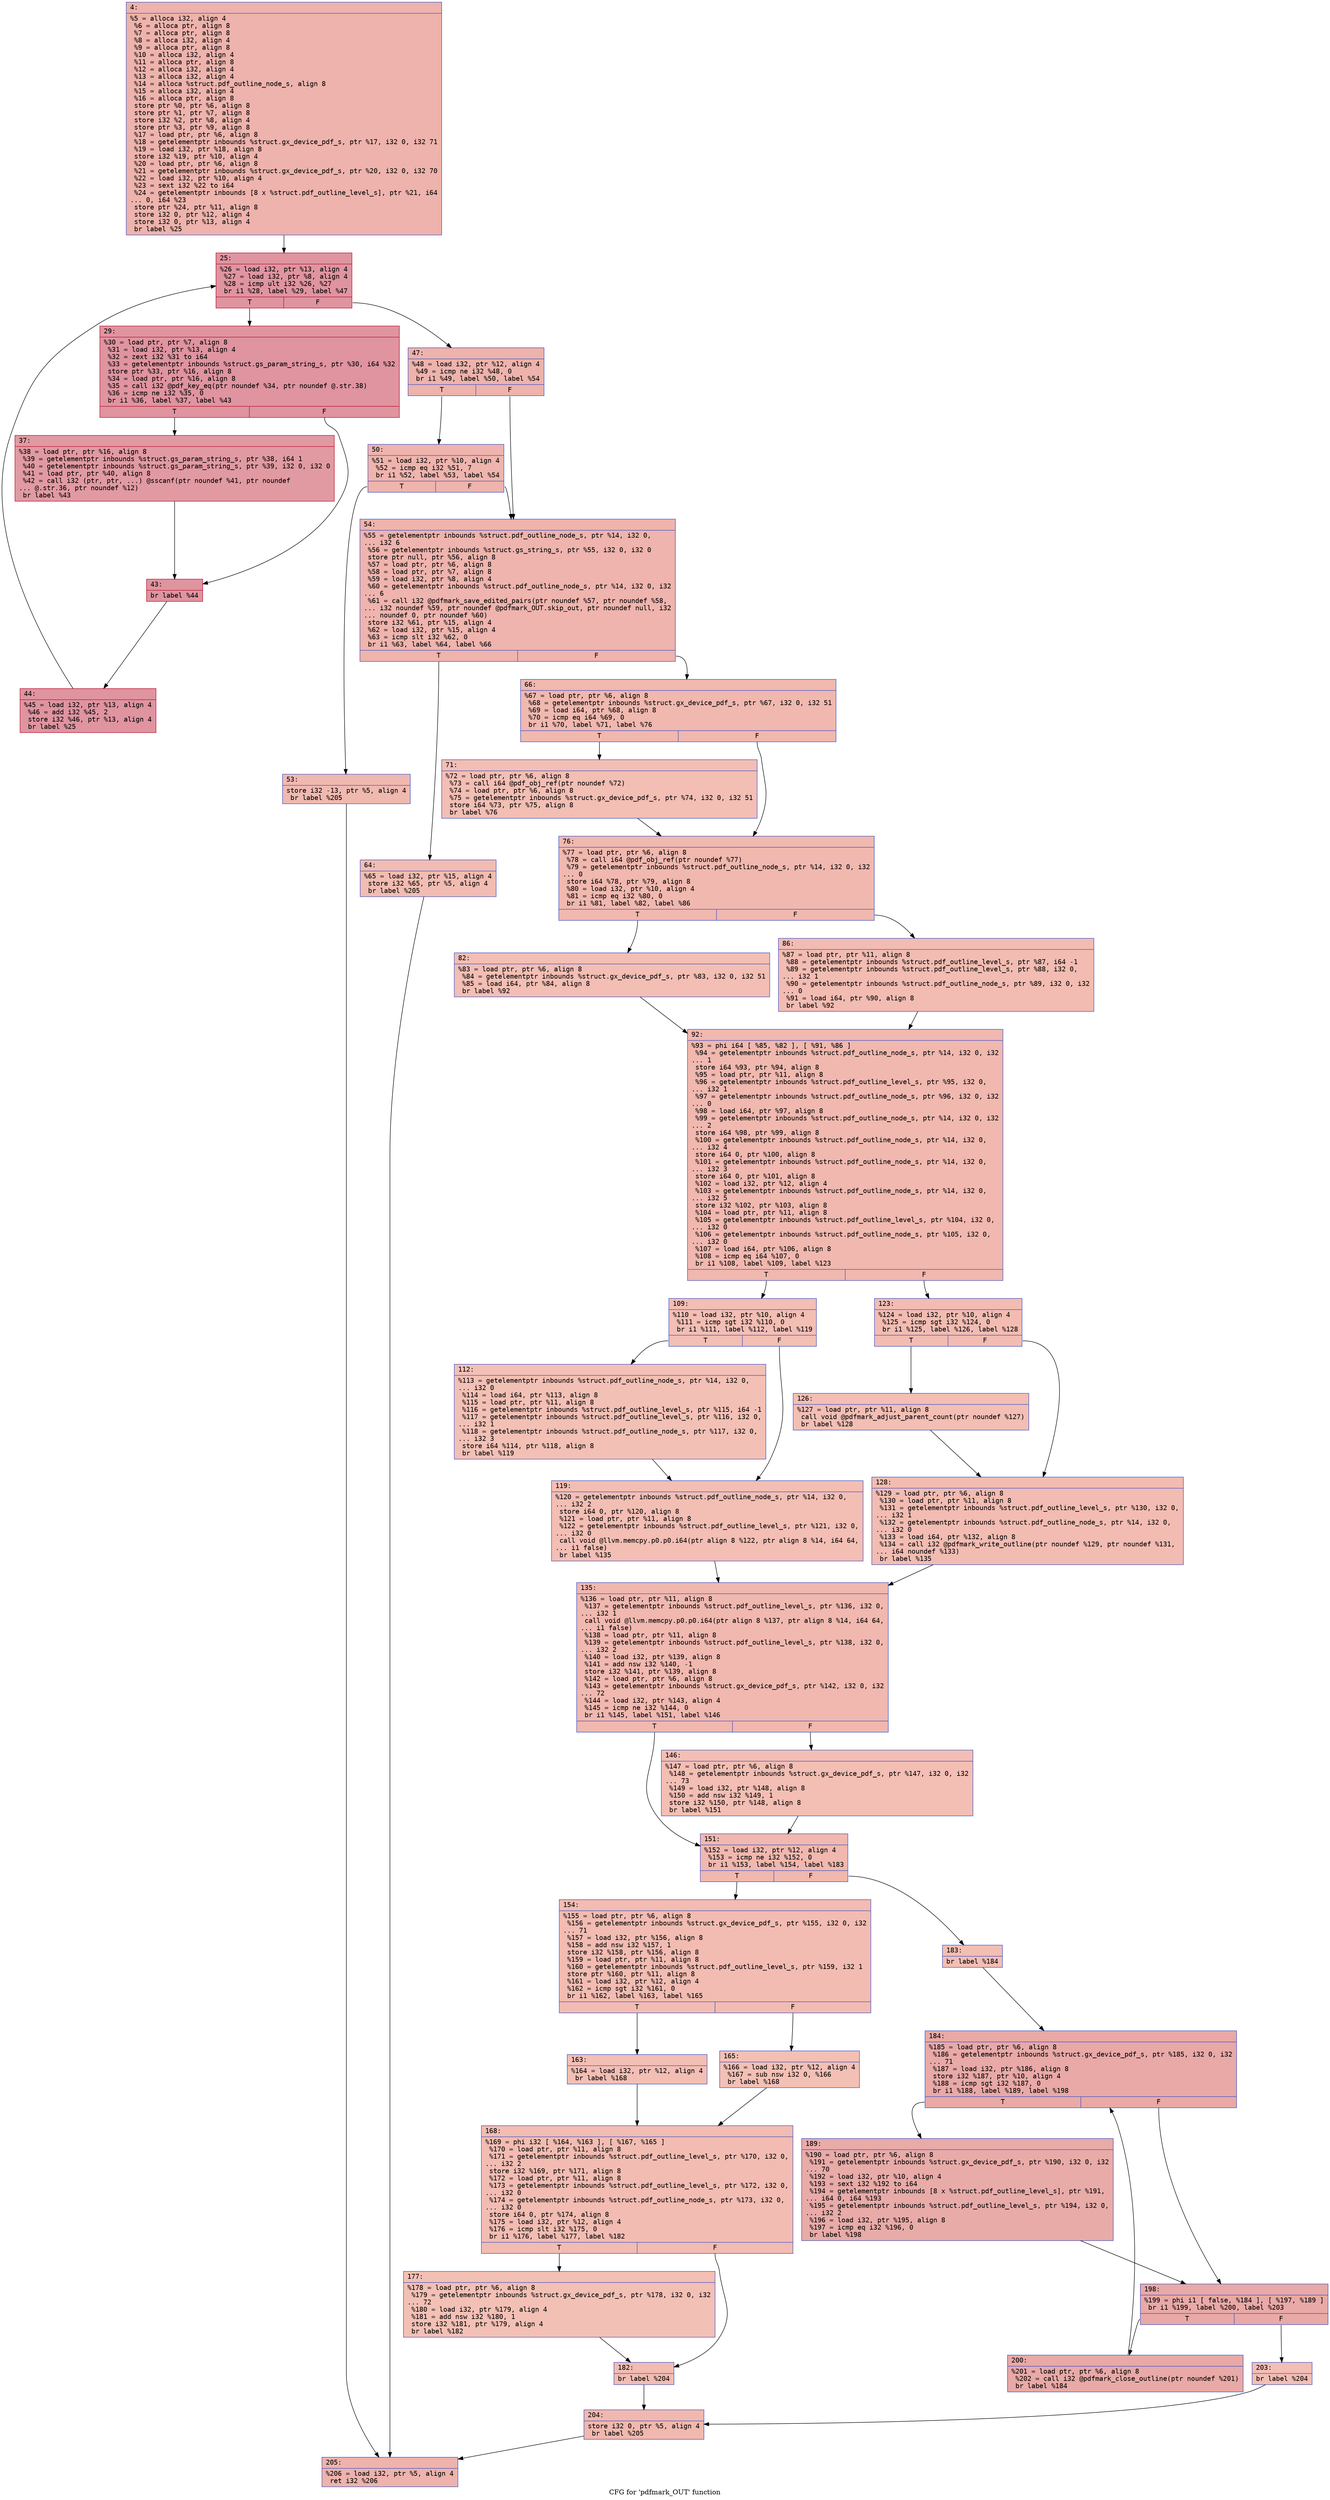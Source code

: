 digraph "CFG for 'pdfmark_OUT' function" {
	label="CFG for 'pdfmark_OUT' function";

	Node0x600000ff3250 [shape=record,color="#3d50c3ff", style=filled, fillcolor="#d6524470" fontname="Courier",label="{4:\l|  %5 = alloca i32, align 4\l  %6 = alloca ptr, align 8\l  %7 = alloca ptr, align 8\l  %8 = alloca i32, align 4\l  %9 = alloca ptr, align 8\l  %10 = alloca i32, align 4\l  %11 = alloca ptr, align 8\l  %12 = alloca i32, align 4\l  %13 = alloca i32, align 4\l  %14 = alloca %struct.pdf_outline_node_s, align 8\l  %15 = alloca i32, align 4\l  %16 = alloca ptr, align 8\l  store ptr %0, ptr %6, align 8\l  store ptr %1, ptr %7, align 8\l  store i32 %2, ptr %8, align 4\l  store ptr %3, ptr %9, align 8\l  %17 = load ptr, ptr %6, align 8\l  %18 = getelementptr inbounds %struct.gx_device_pdf_s, ptr %17, i32 0, i32 71\l  %19 = load i32, ptr %18, align 8\l  store i32 %19, ptr %10, align 4\l  %20 = load ptr, ptr %6, align 8\l  %21 = getelementptr inbounds %struct.gx_device_pdf_s, ptr %20, i32 0, i32 70\l  %22 = load i32, ptr %10, align 4\l  %23 = sext i32 %22 to i64\l  %24 = getelementptr inbounds [8 x %struct.pdf_outline_level_s], ptr %21, i64\l... 0, i64 %23\l  store ptr %24, ptr %11, align 8\l  store i32 0, ptr %12, align 4\l  store i32 0, ptr %13, align 4\l  br label %25\l}"];
	Node0x600000ff3250 -> Node0x600000ff32a0[tooltip="4 -> 25\nProbability 100.00%" ];
	Node0x600000ff32a0 [shape=record,color="#b70d28ff", style=filled, fillcolor="#b70d2870" fontname="Courier",label="{25:\l|  %26 = load i32, ptr %13, align 4\l  %27 = load i32, ptr %8, align 4\l  %28 = icmp ult i32 %26, %27\l  br i1 %28, label %29, label %47\l|{<s0>T|<s1>F}}"];
	Node0x600000ff32a0:s0 -> Node0x600000ff32f0[tooltip="25 -> 29\nProbability 96.88%" ];
	Node0x600000ff32a0:s1 -> Node0x600000ff3430[tooltip="25 -> 47\nProbability 3.12%" ];
	Node0x600000ff32f0 [shape=record,color="#b70d28ff", style=filled, fillcolor="#b70d2870" fontname="Courier",label="{29:\l|  %30 = load ptr, ptr %7, align 8\l  %31 = load i32, ptr %13, align 4\l  %32 = zext i32 %31 to i64\l  %33 = getelementptr inbounds %struct.gs_param_string_s, ptr %30, i64 %32\l  store ptr %33, ptr %16, align 8\l  %34 = load ptr, ptr %16, align 8\l  %35 = call i32 @pdf_key_eq(ptr noundef %34, ptr noundef @.str.38)\l  %36 = icmp ne i32 %35, 0\l  br i1 %36, label %37, label %43\l|{<s0>T|<s1>F}}"];
	Node0x600000ff32f0:s0 -> Node0x600000ff3340[tooltip="29 -> 37\nProbability 62.50%" ];
	Node0x600000ff32f0:s1 -> Node0x600000ff3390[tooltip="29 -> 43\nProbability 37.50%" ];
	Node0x600000ff3340 [shape=record,color="#b70d28ff", style=filled, fillcolor="#bb1b2c70" fontname="Courier",label="{37:\l|  %38 = load ptr, ptr %16, align 8\l  %39 = getelementptr inbounds %struct.gs_param_string_s, ptr %38, i64 1\l  %40 = getelementptr inbounds %struct.gs_param_string_s, ptr %39, i32 0, i32 0\l  %41 = load ptr, ptr %40, align 8\l  %42 = call i32 (ptr, ptr, ...) @sscanf(ptr noundef %41, ptr noundef\l... @.str.36, ptr noundef %12)\l  br label %43\l}"];
	Node0x600000ff3340 -> Node0x600000ff3390[tooltip="37 -> 43\nProbability 100.00%" ];
	Node0x600000ff3390 [shape=record,color="#b70d28ff", style=filled, fillcolor="#b70d2870" fontname="Courier",label="{43:\l|  br label %44\l}"];
	Node0x600000ff3390 -> Node0x600000ff33e0[tooltip="43 -> 44\nProbability 100.00%" ];
	Node0x600000ff33e0 [shape=record,color="#b70d28ff", style=filled, fillcolor="#b70d2870" fontname="Courier",label="{44:\l|  %45 = load i32, ptr %13, align 4\l  %46 = add i32 %45, 2\l  store i32 %46, ptr %13, align 4\l  br label %25\l}"];
	Node0x600000ff33e0 -> Node0x600000ff32a0[tooltip="44 -> 25\nProbability 100.00%" ];
	Node0x600000ff3430 [shape=record,color="#3d50c3ff", style=filled, fillcolor="#d6524470" fontname="Courier",label="{47:\l|  %48 = load i32, ptr %12, align 4\l  %49 = icmp ne i32 %48, 0\l  br i1 %49, label %50, label %54\l|{<s0>T|<s1>F}}"];
	Node0x600000ff3430:s0 -> Node0x600000ff3480[tooltip="47 -> 50\nProbability 62.50%" ];
	Node0x600000ff3430:s1 -> Node0x600000ff3520[tooltip="47 -> 54\nProbability 37.50%" ];
	Node0x600000ff3480 [shape=record,color="#3d50c3ff", style=filled, fillcolor="#d8564670" fontname="Courier",label="{50:\l|  %51 = load i32, ptr %10, align 4\l  %52 = icmp eq i32 %51, 7\l  br i1 %52, label %53, label %54\l|{<s0>T|<s1>F}}"];
	Node0x600000ff3480:s0 -> Node0x600000ff34d0[tooltip="50 -> 53\nProbability 50.00%" ];
	Node0x600000ff3480:s1 -> Node0x600000ff3520[tooltip="50 -> 54\nProbability 50.00%" ];
	Node0x600000ff34d0 [shape=record,color="#3d50c3ff", style=filled, fillcolor="#de614d70" fontname="Courier",label="{53:\l|  store i32 -13, ptr %5, align 4\l  br label %205\l}"];
	Node0x600000ff34d0 -> Node0x600000ff3e80[tooltip="53 -> 205\nProbability 100.00%" ];
	Node0x600000ff3520 [shape=record,color="#3d50c3ff", style=filled, fillcolor="#d8564670" fontname="Courier",label="{54:\l|  %55 = getelementptr inbounds %struct.pdf_outline_node_s, ptr %14, i32 0,\l... i32 6\l  %56 = getelementptr inbounds %struct.gs_string_s, ptr %55, i32 0, i32 0\l  store ptr null, ptr %56, align 8\l  %57 = load ptr, ptr %6, align 8\l  %58 = load ptr, ptr %7, align 8\l  %59 = load i32, ptr %8, align 4\l  %60 = getelementptr inbounds %struct.pdf_outline_node_s, ptr %14, i32 0, i32\l... 6\l  %61 = call i32 @pdfmark_save_edited_pairs(ptr noundef %57, ptr noundef %58,\l... i32 noundef %59, ptr noundef @pdfmark_OUT.skip_out, ptr noundef null, i32\l... noundef 0, ptr noundef %60)\l  store i32 %61, ptr %15, align 4\l  %62 = load i32, ptr %15, align 4\l  %63 = icmp slt i32 %62, 0\l  br i1 %63, label %64, label %66\l|{<s0>T|<s1>F}}"];
	Node0x600000ff3520:s0 -> Node0x600000ff3570[tooltip="54 -> 64\nProbability 37.50%" ];
	Node0x600000ff3520:s1 -> Node0x600000ff35c0[tooltip="54 -> 66\nProbability 62.50%" ];
	Node0x600000ff3570 [shape=record,color="#3d50c3ff", style=filled, fillcolor="#e1675170" fontname="Courier",label="{64:\l|  %65 = load i32, ptr %15, align 4\l  store i32 %65, ptr %5, align 4\l  br label %205\l}"];
	Node0x600000ff3570 -> Node0x600000ff3e80[tooltip="64 -> 205\nProbability 100.00%" ];
	Node0x600000ff35c0 [shape=record,color="#3d50c3ff", style=filled, fillcolor="#dc5d4a70" fontname="Courier",label="{66:\l|  %67 = load ptr, ptr %6, align 8\l  %68 = getelementptr inbounds %struct.gx_device_pdf_s, ptr %67, i32 0, i32 51\l  %69 = load i64, ptr %68, align 8\l  %70 = icmp eq i64 %69, 0\l  br i1 %70, label %71, label %76\l|{<s0>T|<s1>F}}"];
	Node0x600000ff35c0:s0 -> Node0x600000ff3610[tooltip="66 -> 71\nProbability 37.50%" ];
	Node0x600000ff35c0:s1 -> Node0x600000ff3660[tooltip="66 -> 76\nProbability 62.50%" ];
	Node0x600000ff3610 [shape=record,color="#3d50c3ff", style=filled, fillcolor="#e36c5570" fontname="Courier",label="{71:\l|  %72 = load ptr, ptr %6, align 8\l  %73 = call i64 @pdf_obj_ref(ptr noundef %72)\l  %74 = load ptr, ptr %6, align 8\l  %75 = getelementptr inbounds %struct.gx_device_pdf_s, ptr %74, i32 0, i32 51\l  store i64 %73, ptr %75, align 8\l  br label %76\l}"];
	Node0x600000ff3610 -> Node0x600000ff3660[tooltip="71 -> 76\nProbability 100.00%" ];
	Node0x600000ff3660 [shape=record,color="#3d50c3ff", style=filled, fillcolor="#dc5d4a70" fontname="Courier",label="{76:\l|  %77 = load ptr, ptr %6, align 8\l  %78 = call i64 @pdf_obj_ref(ptr noundef %77)\l  %79 = getelementptr inbounds %struct.pdf_outline_node_s, ptr %14, i32 0, i32\l... 0\l  store i64 %78, ptr %79, align 8\l  %80 = load i32, ptr %10, align 4\l  %81 = icmp eq i32 %80, 0\l  br i1 %81, label %82, label %86\l|{<s0>T|<s1>F}}"];
	Node0x600000ff3660:s0 -> Node0x600000ff36b0[tooltip="76 -> 82\nProbability 37.50%" ];
	Node0x600000ff3660:s1 -> Node0x600000ff3700[tooltip="76 -> 86\nProbability 62.50%" ];
	Node0x600000ff36b0 [shape=record,color="#3d50c3ff", style=filled, fillcolor="#e36c5570" fontname="Courier",label="{82:\l|  %83 = load ptr, ptr %6, align 8\l  %84 = getelementptr inbounds %struct.gx_device_pdf_s, ptr %83, i32 0, i32 51\l  %85 = load i64, ptr %84, align 8\l  br label %92\l}"];
	Node0x600000ff36b0 -> Node0x600000ff3750[tooltip="82 -> 92\nProbability 100.00%" ];
	Node0x600000ff3700 [shape=record,color="#3d50c3ff", style=filled, fillcolor="#e1675170" fontname="Courier",label="{86:\l|  %87 = load ptr, ptr %11, align 8\l  %88 = getelementptr inbounds %struct.pdf_outline_level_s, ptr %87, i64 -1\l  %89 = getelementptr inbounds %struct.pdf_outline_level_s, ptr %88, i32 0,\l... i32 1\l  %90 = getelementptr inbounds %struct.pdf_outline_node_s, ptr %89, i32 0, i32\l... 0\l  %91 = load i64, ptr %90, align 8\l  br label %92\l}"];
	Node0x600000ff3700 -> Node0x600000ff3750[tooltip="86 -> 92\nProbability 100.00%" ];
	Node0x600000ff3750 [shape=record,color="#3d50c3ff", style=filled, fillcolor="#dc5d4a70" fontname="Courier",label="{92:\l|  %93 = phi i64 [ %85, %82 ], [ %91, %86 ]\l  %94 = getelementptr inbounds %struct.pdf_outline_node_s, ptr %14, i32 0, i32\l... 1\l  store i64 %93, ptr %94, align 8\l  %95 = load ptr, ptr %11, align 8\l  %96 = getelementptr inbounds %struct.pdf_outline_level_s, ptr %95, i32 0,\l... i32 1\l  %97 = getelementptr inbounds %struct.pdf_outline_node_s, ptr %96, i32 0, i32\l... 0\l  %98 = load i64, ptr %97, align 8\l  %99 = getelementptr inbounds %struct.pdf_outline_node_s, ptr %14, i32 0, i32\l... 2\l  store i64 %98, ptr %99, align 8\l  %100 = getelementptr inbounds %struct.pdf_outline_node_s, ptr %14, i32 0,\l... i32 4\l  store i64 0, ptr %100, align 8\l  %101 = getelementptr inbounds %struct.pdf_outline_node_s, ptr %14, i32 0,\l... i32 3\l  store i64 0, ptr %101, align 8\l  %102 = load i32, ptr %12, align 4\l  %103 = getelementptr inbounds %struct.pdf_outline_node_s, ptr %14, i32 0,\l... i32 5\l  store i32 %102, ptr %103, align 8\l  %104 = load ptr, ptr %11, align 8\l  %105 = getelementptr inbounds %struct.pdf_outline_level_s, ptr %104, i32 0,\l... i32 0\l  %106 = getelementptr inbounds %struct.pdf_outline_node_s, ptr %105, i32 0,\l... i32 0\l  %107 = load i64, ptr %106, align 8\l  %108 = icmp eq i64 %107, 0\l  br i1 %108, label %109, label %123\l|{<s0>T|<s1>F}}"];
	Node0x600000ff3750:s0 -> Node0x600000ff37a0[tooltip="92 -> 109\nProbability 37.50%" ];
	Node0x600000ff3750:s1 -> Node0x600000ff3890[tooltip="92 -> 123\nProbability 62.50%" ];
	Node0x600000ff37a0 [shape=record,color="#3d50c3ff", style=filled, fillcolor="#e36c5570" fontname="Courier",label="{109:\l|  %110 = load i32, ptr %10, align 4\l  %111 = icmp sgt i32 %110, 0\l  br i1 %111, label %112, label %119\l|{<s0>T|<s1>F}}"];
	Node0x600000ff37a0:s0 -> Node0x600000ff37f0[tooltip="109 -> 112\nProbability 62.50%" ];
	Node0x600000ff37a0:s1 -> Node0x600000ff3840[tooltip="109 -> 119\nProbability 37.50%" ];
	Node0x600000ff37f0 [shape=record,color="#3d50c3ff", style=filled, fillcolor="#e5705870" fontname="Courier",label="{112:\l|  %113 = getelementptr inbounds %struct.pdf_outline_node_s, ptr %14, i32 0,\l... i32 0\l  %114 = load i64, ptr %113, align 8\l  %115 = load ptr, ptr %11, align 8\l  %116 = getelementptr inbounds %struct.pdf_outline_level_s, ptr %115, i64 -1\l  %117 = getelementptr inbounds %struct.pdf_outline_level_s, ptr %116, i32 0,\l... i32 1\l  %118 = getelementptr inbounds %struct.pdf_outline_node_s, ptr %117, i32 0,\l... i32 3\l  store i64 %114, ptr %118, align 8\l  br label %119\l}"];
	Node0x600000ff37f0 -> Node0x600000ff3840[tooltip="112 -> 119\nProbability 100.00%" ];
	Node0x600000ff3840 [shape=record,color="#3d50c3ff", style=filled, fillcolor="#e36c5570" fontname="Courier",label="{119:\l|  %120 = getelementptr inbounds %struct.pdf_outline_node_s, ptr %14, i32 0,\l... i32 2\l  store i64 0, ptr %120, align 8\l  %121 = load ptr, ptr %11, align 8\l  %122 = getelementptr inbounds %struct.pdf_outline_level_s, ptr %121, i32 0,\l... i32 0\l  call void @llvm.memcpy.p0.p0.i64(ptr align 8 %122, ptr align 8 %14, i64 64,\l... i1 false)\l  br label %135\l}"];
	Node0x600000ff3840 -> Node0x600000ff3980[tooltip="119 -> 135\nProbability 100.00%" ];
	Node0x600000ff3890 [shape=record,color="#3d50c3ff", style=filled, fillcolor="#e1675170" fontname="Courier",label="{123:\l|  %124 = load i32, ptr %10, align 4\l  %125 = icmp sgt i32 %124, 0\l  br i1 %125, label %126, label %128\l|{<s0>T|<s1>F}}"];
	Node0x600000ff3890:s0 -> Node0x600000ff38e0[tooltip="123 -> 126\nProbability 62.50%" ];
	Node0x600000ff3890:s1 -> Node0x600000ff3930[tooltip="123 -> 128\nProbability 37.50%" ];
	Node0x600000ff38e0 [shape=record,color="#3d50c3ff", style=filled, fillcolor="#e36c5570" fontname="Courier",label="{126:\l|  %127 = load ptr, ptr %11, align 8\l  call void @pdfmark_adjust_parent_count(ptr noundef %127)\l  br label %128\l}"];
	Node0x600000ff38e0 -> Node0x600000ff3930[tooltip="126 -> 128\nProbability 100.00%" ];
	Node0x600000ff3930 [shape=record,color="#3d50c3ff", style=filled, fillcolor="#e1675170" fontname="Courier",label="{128:\l|  %129 = load ptr, ptr %6, align 8\l  %130 = load ptr, ptr %11, align 8\l  %131 = getelementptr inbounds %struct.pdf_outline_level_s, ptr %130, i32 0,\l... i32 1\l  %132 = getelementptr inbounds %struct.pdf_outline_node_s, ptr %14, i32 0,\l... i32 0\l  %133 = load i64, ptr %132, align 8\l  %134 = call i32 @pdfmark_write_outline(ptr noundef %129, ptr noundef %131,\l... i64 noundef %133)\l  br label %135\l}"];
	Node0x600000ff3930 -> Node0x600000ff3980[tooltip="128 -> 135\nProbability 100.00%" ];
	Node0x600000ff3980 [shape=record,color="#3d50c3ff", style=filled, fillcolor="#dc5d4a70" fontname="Courier",label="{135:\l|  %136 = load ptr, ptr %11, align 8\l  %137 = getelementptr inbounds %struct.pdf_outline_level_s, ptr %136, i32 0,\l... i32 1\l  call void @llvm.memcpy.p0.p0.i64(ptr align 8 %137, ptr align 8 %14, i64 64,\l... i1 false)\l  %138 = load ptr, ptr %11, align 8\l  %139 = getelementptr inbounds %struct.pdf_outline_level_s, ptr %138, i32 0,\l... i32 2\l  %140 = load i32, ptr %139, align 8\l  %141 = add nsw i32 %140, -1\l  store i32 %141, ptr %139, align 8\l  %142 = load ptr, ptr %6, align 8\l  %143 = getelementptr inbounds %struct.gx_device_pdf_s, ptr %142, i32 0, i32\l... 72\l  %144 = load i32, ptr %143, align 4\l  %145 = icmp ne i32 %144, 0\l  br i1 %145, label %151, label %146\l|{<s0>T|<s1>F}}"];
	Node0x600000ff3980:s0 -> Node0x600000ff3a20[tooltip="135 -> 151\nProbability 62.50%" ];
	Node0x600000ff3980:s1 -> Node0x600000ff39d0[tooltip="135 -> 146\nProbability 37.50%" ];
	Node0x600000ff39d0 [shape=record,color="#3d50c3ff", style=filled, fillcolor="#e36c5570" fontname="Courier",label="{146:\l|  %147 = load ptr, ptr %6, align 8\l  %148 = getelementptr inbounds %struct.gx_device_pdf_s, ptr %147, i32 0, i32\l... 73\l  %149 = load i32, ptr %148, align 8\l  %150 = add nsw i32 %149, 1\l  store i32 %150, ptr %148, align 8\l  br label %151\l}"];
	Node0x600000ff39d0 -> Node0x600000ff3a20[tooltip="146 -> 151\nProbability 100.00%" ];
	Node0x600000ff3a20 [shape=record,color="#3d50c3ff", style=filled, fillcolor="#dc5d4a70" fontname="Courier",label="{151:\l|  %152 = load i32, ptr %12, align 4\l  %153 = icmp ne i32 %152, 0\l  br i1 %153, label %154, label %183\l|{<s0>T|<s1>F}}"];
	Node0x600000ff3a20:s0 -> Node0x600000ff3a70[tooltip="151 -> 154\nProbability 62.50%" ];
	Node0x600000ff3a20:s1 -> Node0x600000ff3c50[tooltip="151 -> 183\nProbability 37.50%" ];
	Node0x600000ff3a70 [shape=record,color="#3d50c3ff", style=filled, fillcolor="#e1675170" fontname="Courier",label="{154:\l|  %155 = load ptr, ptr %6, align 8\l  %156 = getelementptr inbounds %struct.gx_device_pdf_s, ptr %155, i32 0, i32\l... 71\l  %157 = load i32, ptr %156, align 8\l  %158 = add nsw i32 %157, 1\l  store i32 %158, ptr %156, align 8\l  %159 = load ptr, ptr %11, align 8\l  %160 = getelementptr inbounds %struct.pdf_outline_level_s, ptr %159, i32 1\l  store ptr %160, ptr %11, align 8\l  %161 = load i32, ptr %12, align 4\l  %162 = icmp sgt i32 %161, 0\l  br i1 %162, label %163, label %165\l|{<s0>T|<s1>F}}"];
	Node0x600000ff3a70:s0 -> Node0x600000ff3ac0[tooltip="154 -> 163\nProbability 62.50%" ];
	Node0x600000ff3a70:s1 -> Node0x600000ff3b10[tooltip="154 -> 165\nProbability 37.50%" ];
	Node0x600000ff3ac0 [shape=record,color="#3d50c3ff", style=filled, fillcolor="#e36c5570" fontname="Courier",label="{163:\l|  %164 = load i32, ptr %12, align 4\l  br label %168\l}"];
	Node0x600000ff3ac0 -> Node0x600000ff3b60[tooltip="163 -> 168\nProbability 100.00%" ];
	Node0x600000ff3b10 [shape=record,color="#3d50c3ff", style=filled, fillcolor="#e5705870" fontname="Courier",label="{165:\l|  %166 = load i32, ptr %12, align 4\l  %167 = sub nsw i32 0, %166\l  br label %168\l}"];
	Node0x600000ff3b10 -> Node0x600000ff3b60[tooltip="165 -> 168\nProbability 100.00%" ];
	Node0x600000ff3b60 [shape=record,color="#3d50c3ff", style=filled, fillcolor="#e1675170" fontname="Courier",label="{168:\l|  %169 = phi i32 [ %164, %163 ], [ %167, %165 ]\l  %170 = load ptr, ptr %11, align 8\l  %171 = getelementptr inbounds %struct.pdf_outline_level_s, ptr %170, i32 0,\l... i32 2\l  store i32 %169, ptr %171, align 8\l  %172 = load ptr, ptr %11, align 8\l  %173 = getelementptr inbounds %struct.pdf_outline_level_s, ptr %172, i32 0,\l... i32 0\l  %174 = getelementptr inbounds %struct.pdf_outline_node_s, ptr %173, i32 0,\l... i32 0\l  store i64 0, ptr %174, align 8\l  %175 = load i32, ptr %12, align 4\l  %176 = icmp slt i32 %175, 0\l  br i1 %176, label %177, label %182\l|{<s0>T|<s1>F}}"];
	Node0x600000ff3b60:s0 -> Node0x600000ff3bb0[tooltip="168 -> 177\nProbability 37.50%" ];
	Node0x600000ff3b60:s1 -> Node0x600000ff3c00[tooltip="168 -> 182\nProbability 62.50%" ];
	Node0x600000ff3bb0 [shape=record,color="#3d50c3ff", style=filled, fillcolor="#e5705870" fontname="Courier",label="{177:\l|  %178 = load ptr, ptr %6, align 8\l  %179 = getelementptr inbounds %struct.gx_device_pdf_s, ptr %178, i32 0, i32\l... 72\l  %180 = load i32, ptr %179, align 4\l  %181 = add nsw i32 %180, 1\l  store i32 %181, ptr %179, align 4\l  br label %182\l}"];
	Node0x600000ff3bb0 -> Node0x600000ff3c00[tooltip="177 -> 182\nProbability 100.00%" ];
	Node0x600000ff3c00 [shape=record,color="#3d50c3ff", style=filled, fillcolor="#e1675170" fontname="Courier",label="{182:\l|  br label %204\l}"];
	Node0x600000ff3c00 -> Node0x600000ff3e30[tooltip="182 -> 204\nProbability 100.00%" ];
	Node0x600000ff3c50 [shape=record,color="#3d50c3ff", style=filled, fillcolor="#e36c5570" fontname="Courier",label="{183:\l|  br label %184\l}"];
	Node0x600000ff3c50 -> Node0x600000ff3ca0[tooltip="183 -> 184\nProbability 100.00%" ];
	Node0x600000ff3ca0 [shape=record,color="#3d50c3ff", style=filled, fillcolor="#ca3b3770" fontname="Courier",label="{184:\l|  %185 = load ptr, ptr %6, align 8\l  %186 = getelementptr inbounds %struct.gx_device_pdf_s, ptr %185, i32 0, i32\l... 71\l  %187 = load i32, ptr %186, align 8\l  store i32 %187, ptr %10, align 4\l  %188 = icmp sgt i32 %187, 0\l  br i1 %188, label %189, label %198\l|{<s0>T|<s1>F}}"];
	Node0x600000ff3ca0:s0 -> Node0x600000ff3cf0[tooltip="184 -> 189\nProbability 62.50%" ];
	Node0x600000ff3ca0:s1 -> Node0x600000ff3d40[tooltip="184 -> 198\nProbability 37.50%" ];
	Node0x600000ff3cf0 [shape=record,color="#3d50c3ff", style=filled, fillcolor="#cc403a70" fontname="Courier",label="{189:\l|  %190 = load ptr, ptr %6, align 8\l  %191 = getelementptr inbounds %struct.gx_device_pdf_s, ptr %190, i32 0, i32\l... 70\l  %192 = load i32, ptr %10, align 4\l  %193 = sext i32 %192 to i64\l  %194 = getelementptr inbounds [8 x %struct.pdf_outline_level_s], ptr %191,\l... i64 0, i64 %193\l  %195 = getelementptr inbounds %struct.pdf_outline_level_s, ptr %194, i32 0,\l... i32 2\l  %196 = load i32, ptr %195, align 8\l  %197 = icmp eq i32 %196, 0\l  br label %198\l}"];
	Node0x600000ff3cf0 -> Node0x600000ff3d40[tooltip="189 -> 198\nProbability 100.00%" ];
	Node0x600000ff3d40 [shape=record,color="#3d50c3ff", style=filled, fillcolor="#ca3b3770" fontname="Courier",label="{198:\l|  %199 = phi i1 [ false, %184 ], [ %197, %189 ]\l  br i1 %199, label %200, label %203\l|{<s0>T|<s1>F}}"];
	Node0x600000ff3d40:s0 -> Node0x600000ff3d90[tooltip="198 -> 200\nProbability 96.88%" ];
	Node0x600000ff3d40:s1 -> Node0x600000ff3de0[tooltip="198 -> 203\nProbability 3.12%" ];
	Node0x600000ff3d90 [shape=record,color="#3d50c3ff", style=filled, fillcolor="#ca3b3770" fontname="Courier",label="{200:\l|  %201 = load ptr, ptr %6, align 8\l  %202 = call i32 @pdfmark_close_outline(ptr noundef %201)\l  br label %184\l}"];
	Node0x600000ff3d90 -> Node0x600000ff3ca0[tooltip="200 -> 184\nProbability 100.00%" ];
	Node0x600000ff3de0 [shape=record,color="#3d50c3ff", style=filled, fillcolor="#e36c5570" fontname="Courier",label="{203:\l|  br label %204\l}"];
	Node0x600000ff3de0 -> Node0x600000ff3e30[tooltip="203 -> 204\nProbability 100.00%" ];
	Node0x600000ff3e30 [shape=record,color="#3d50c3ff", style=filled, fillcolor="#dc5d4a70" fontname="Courier",label="{204:\l|  store i32 0, ptr %5, align 4\l  br label %205\l}"];
	Node0x600000ff3e30 -> Node0x600000ff3e80[tooltip="204 -> 205\nProbability 100.00%" ];
	Node0x600000ff3e80 [shape=record,color="#3d50c3ff", style=filled, fillcolor="#d6524470" fontname="Courier",label="{205:\l|  %206 = load i32, ptr %5, align 4\l  ret i32 %206\l}"];
}
